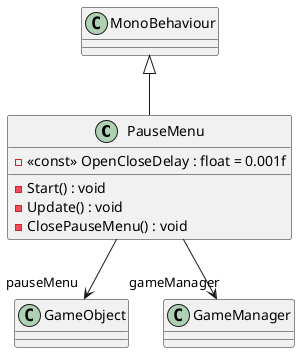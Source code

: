 @startuml
class PauseMenu {
    - <<const>> OpenCloseDelay : float = 0.001f
    - Start() : void
    - Update() : void
    - ClosePauseMenu() : void
}
MonoBehaviour <|-- PauseMenu
PauseMenu --> "pauseMenu" GameObject
PauseMenu --> "gameManager" GameManager
@enduml
